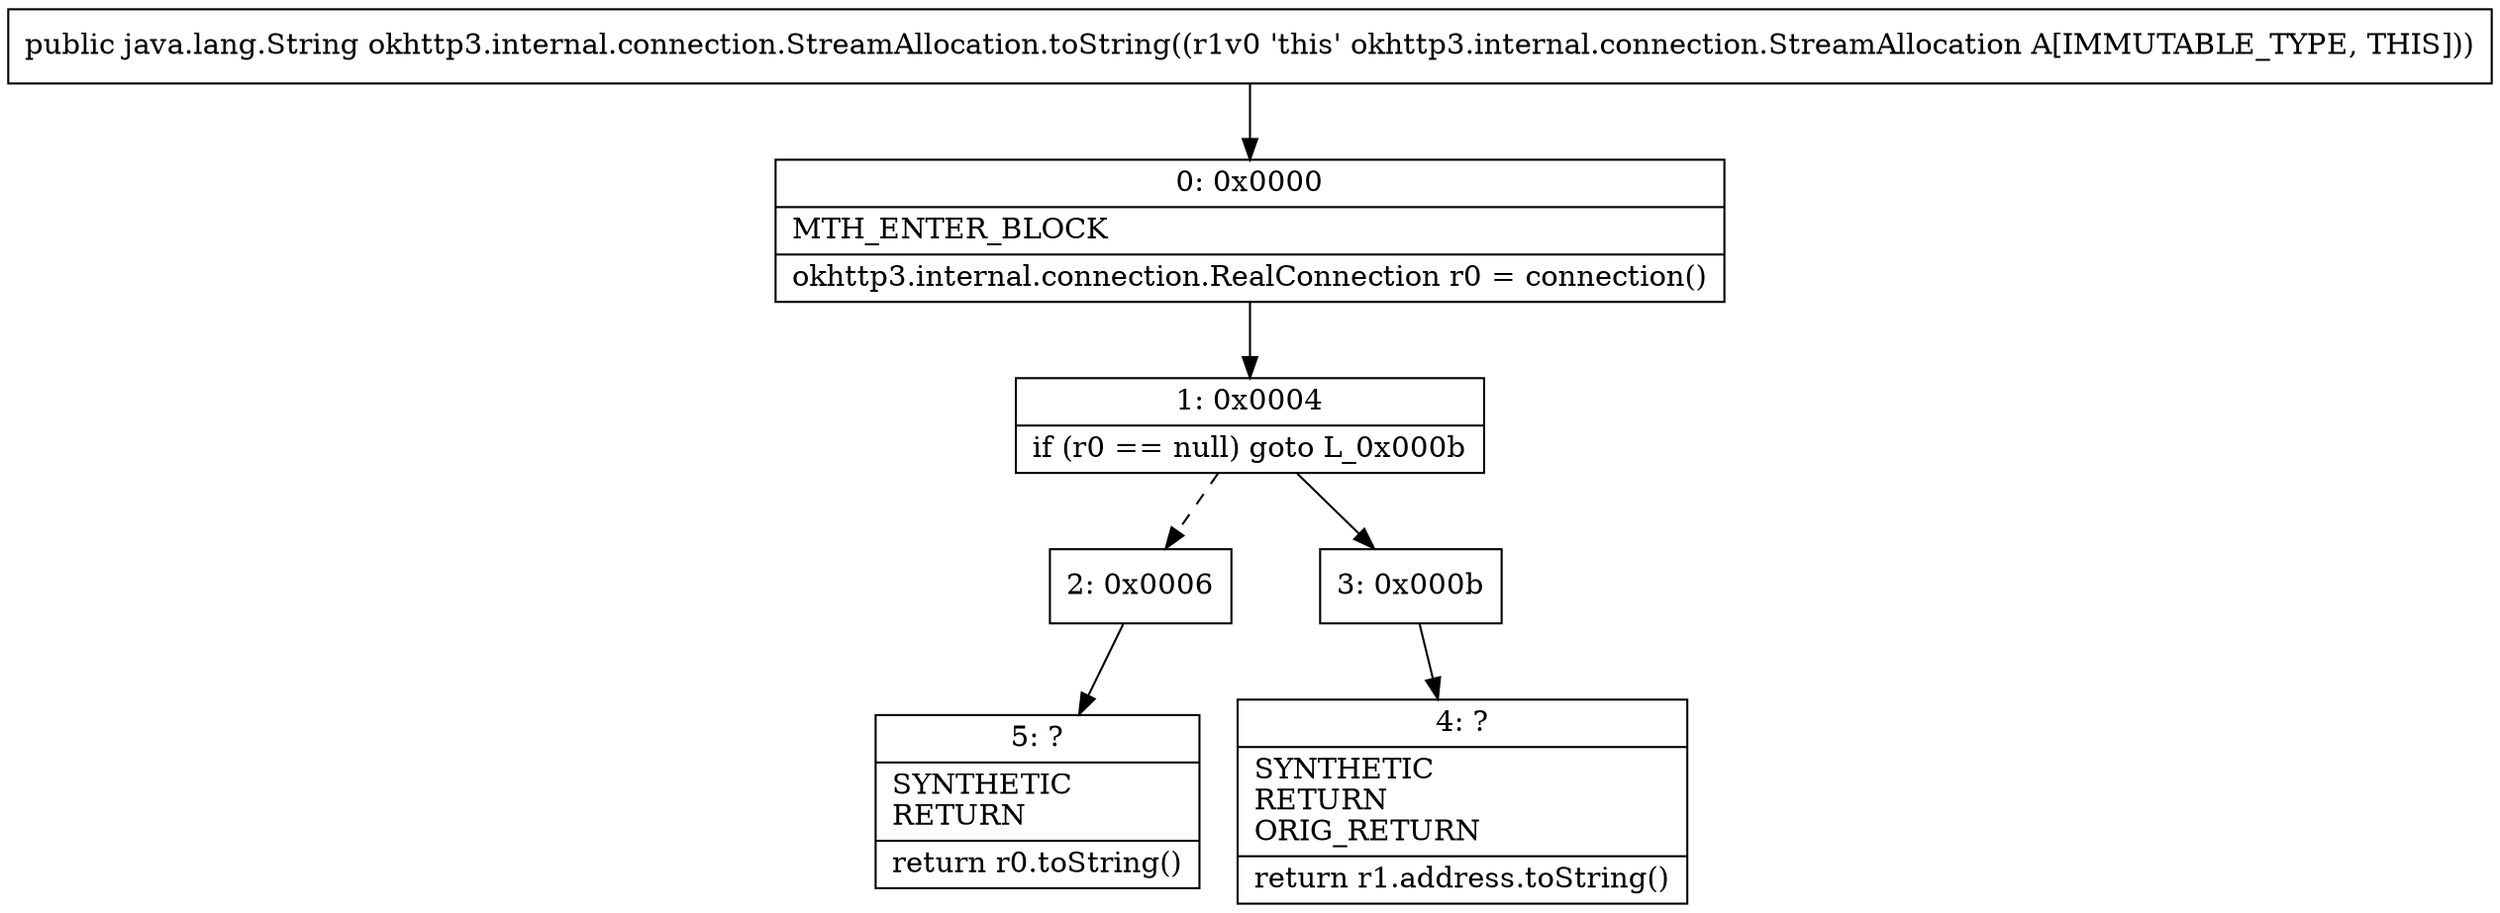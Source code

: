 digraph "CFG forokhttp3.internal.connection.StreamAllocation.toString()Ljava\/lang\/String;" {
Node_0 [shape=record,label="{0\:\ 0x0000|MTH_ENTER_BLOCK\l|okhttp3.internal.connection.RealConnection r0 = connection()\l}"];
Node_1 [shape=record,label="{1\:\ 0x0004|if (r0 == null) goto L_0x000b\l}"];
Node_2 [shape=record,label="{2\:\ 0x0006}"];
Node_3 [shape=record,label="{3\:\ 0x000b}"];
Node_4 [shape=record,label="{4\:\ ?|SYNTHETIC\lRETURN\lORIG_RETURN\l|return r1.address.toString()\l}"];
Node_5 [shape=record,label="{5\:\ ?|SYNTHETIC\lRETURN\l|return r0.toString()\l}"];
MethodNode[shape=record,label="{public java.lang.String okhttp3.internal.connection.StreamAllocation.toString((r1v0 'this' okhttp3.internal.connection.StreamAllocation A[IMMUTABLE_TYPE, THIS])) }"];
MethodNode -> Node_0;
Node_0 -> Node_1;
Node_1 -> Node_2[style=dashed];
Node_1 -> Node_3;
Node_2 -> Node_5;
Node_3 -> Node_4;
}

